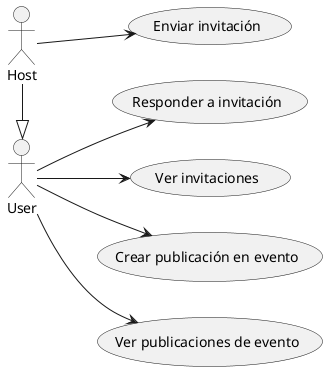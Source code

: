 @startuml invitations and posts management
left to right direction
actor User
actor Host
Host -|> User
usecase "Enviar invitación" as UC_SendInvitation
usecase "Responder a invitación" as UC_RespondInvitation
usecase "Ver invitaciones" as UC_ViewInvitations
usecase "Crear publicación en evento" as UC_CreateEventPost
usecase "Ver publicaciones de evento" as UC_ViewEventPosts

Host --> UC_SendInvitation
User --> UC_RespondInvitation
User --> UC_ViewInvitations
User --> UC_CreateEventPost
User --> UC_ViewEventPosts
@enduml
